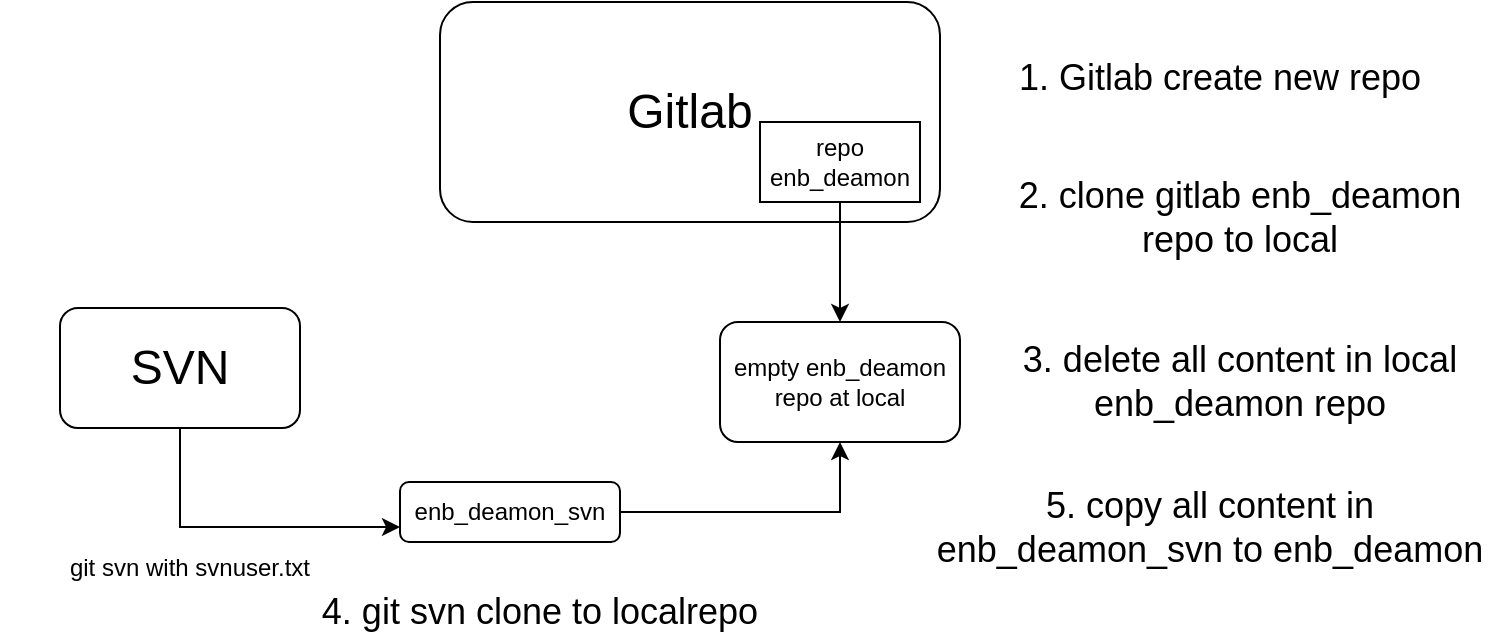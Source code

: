 <mxfile version="12.1.0" type="github" pages="1"><diagram id="lI-zFekOkUTeTYJMJZDO" name="Page-1"><mxGraphModel dx="4660" dy="753" grid="1" gridSize="10" guides="1" tooltips="1" connect="1" arrows="1" fold="1" page="1" pageScale="1" pageWidth="3300" pageHeight="4681" math="0" shadow="0"><root><mxCell id="0"/><mxCell id="1" parent="0"/><mxCell id="5MFS8oOmaIJ2nHUXFirb-1" value="&lt;font style=&quot;font-size: 24px&quot;&gt;Gitlab&lt;/font&gt;" style="rounded=1;whiteSpace=wrap;html=1;" vertex="1" parent="1"><mxGeometry x="210" y="150" width="250" height="110" as="geometry"/></mxCell><mxCell id="5MFS8oOmaIJ2nHUXFirb-9" style="edgeStyle=orthogonalEdgeStyle;rounded=0;orthogonalLoop=1;jettySize=auto;html=1;exitX=0.5;exitY=1;exitDx=0;exitDy=0;entryX=0.5;entryY=0;entryDx=0;entryDy=0;" edge="1" parent="1" source="5MFS8oOmaIJ2nHUXFirb-2" target="5MFS8oOmaIJ2nHUXFirb-4"><mxGeometry relative="1" as="geometry"/></mxCell><mxCell id="5MFS8oOmaIJ2nHUXFirb-2" value="repo&lt;br&gt;enb_deamon" style="rounded=0;whiteSpace=wrap;html=1;" vertex="1" parent="1"><mxGeometry x="370" y="210" width="80" height="40" as="geometry"/></mxCell><mxCell id="5MFS8oOmaIJ2nHUXFirb-3" value="&lt;font style=&quot;font-size: 18px&quot;&gt;1. Gitlab create new repo&lt;/font&gt;" style="text;html=1;strokeColor=none;fillColor=none;align=center;verticalAlign=middle;whiteSpace=wrap;rounded=0;" vertex="1" parent="1"><mxGeometry x="480" y="180" width="240" height="15" as="geometry"/></mxCell><mxCell id="5MFS8oOmaIJ2nHUXFirb-4" value="empty enb_deamon repo at local" style="rounded=1;whiteSpace=wrap;html=1;" vertex="1" parent="1"><mxGeometry x="350" y="310" width="120" height="60" as="geometry"/></mxCell><mxCell id="5MFS8oOmaIJ2nHUXFirb-10" value="&lt;span style=&quot;font-size: 18px&quot;&gt;2. clone gitlab enb_deamon repo to local&lt;br&gt;&lt;/span&gt;" style="text;html=1;strokeColor=none;fillColor=none;align=center;verticalAlign=middle;whiteSpace=wrap;rounded=0;" vertex="1" parent="1"><mxGeometry x="490" y="250" width="240" height="15" as="geometry"/></mxCell><mxCell id="5MFS8oOmaIJ2nHUXFirb-12" value="&lt;span style=&quot;font-size: 18px&quot;&gt;3. delete all content in local enb_deamon repo&lt;br&gt;&lt;/span&gt;" style="text;html=1;strokeColor=none;fillColor=none;align=center;verticalAlign=middle;whiteSpace=wrap;rounded=0;" vertex="1" parent="1"><mxGeometry x="490" y="332.5" width="240" height="15" as="geometry"/></mxCell><mxCell id="5MFS8oOmaIJ2nHUXFirb-16" style="edgeStyle=orthogonalEdgeStyle;rounded=0;orthogonalLoop=1;jettySize=auto;html=1;exitX=0.5;exitY=1;exitDx=0;exitDy=0;entryX=0;entryY=0.75;entryDx=0;entryDy=0;" edge="1" parent="1" source="5MFS8oOmaIJ2nHUXFirb-13" target="5MFS8oOmaIJ2nHUXFirb-14"><mxGeometry relative="1" as="geometry"/></mxCell><mxCell id="5MFS8oOmaIJ2nHUXFirb-13" value="&lt;font style=&quot;font-size: 24px&quot;&gt;SVN&lt;/font&gt;" style="rounded=1;whiteSpace=wrap;html=1;" vertex="1" parent="1"><mxGeometry x="20" y="303" width="120" height="60" as="geometry"/></mxCell><mxCell id="5MFS8oOmaIJ2nHUXFirb-21" style="edgeStyle=orthogonalEdgeStyle;rounded=0;orthogonalLoop=1;jettySize=auto;html=1;exitX=1;exitY=0.5;exitDx=0;exitDy=0;" edge="1" parent="1" source="5MFS8oOmaIJ2nHUXFirb-14" target="5MFS8oOmaIJ2nHUXFirb-4"><mxGeometry relative="1" as="geometry"/></mxCell><mxCell id="5MFS8oOmaIJ2nHUXFirb-14" value="&lt;font style=&quot;font-size: 12px&quot;&gt;enb_deamon_svn&lt;/font&gt;" style="rounded=1;whiteSpace=wrap;html=1;" vertex="1" parent="1"><mxGeometry x="190" y="390" width="110" height="30" as="geometry"/></mxCell><mxCell id="5MFS8oOmaIJ2nHUXFirb-17" value="git svn with svnuser.txt" style="text;html=1;strokeColor=none;fillColor=none;align=center;verticalAlign=middle;whiteSpace=wrap;rounded=0;" vertex="1" parent="1"><mxGeometry x="-10" y="417.5" width="190" height="30" as="geometry"/></mxCell><mxCell id="5MFS8oOmaIJ2nHUXFirb-18" value="&lt;span style=&quot;font-size: 18px&quot;&gt;5. copy all content in enb_deamon_svn to enb_deamon&lt;br&gt;&lt;/span&gt;" style="text;html=1;strokeColor=none;fillColor=none;align=center;verticalAlign=middle;whiteSpace=wrap;rounded=0;" vertex="1" parent="1"><mxGeometry x="450" y="405" width="290" height="15" as="geometry"/></mxCell><mxCell id="5MFS8oOmaIJ2nHUXFirb-23" value="&lt;span style=&quot;font-size: 18px&quot;&gt;4. git svn clone to localrepo&lt;br&gt;&lt;/span&gt;" style="text;html=1;strokeColor=none;fillColor=none;align=center;verticalAlign=middle;whiteSpace=wrap;rounded=0;" vertex="1" parent="1"><mxGeometry x="140" y="447.5" width="240" height="15" as="geometry"/></mxCell></root></mxGraphModel></diagram></mxfile>